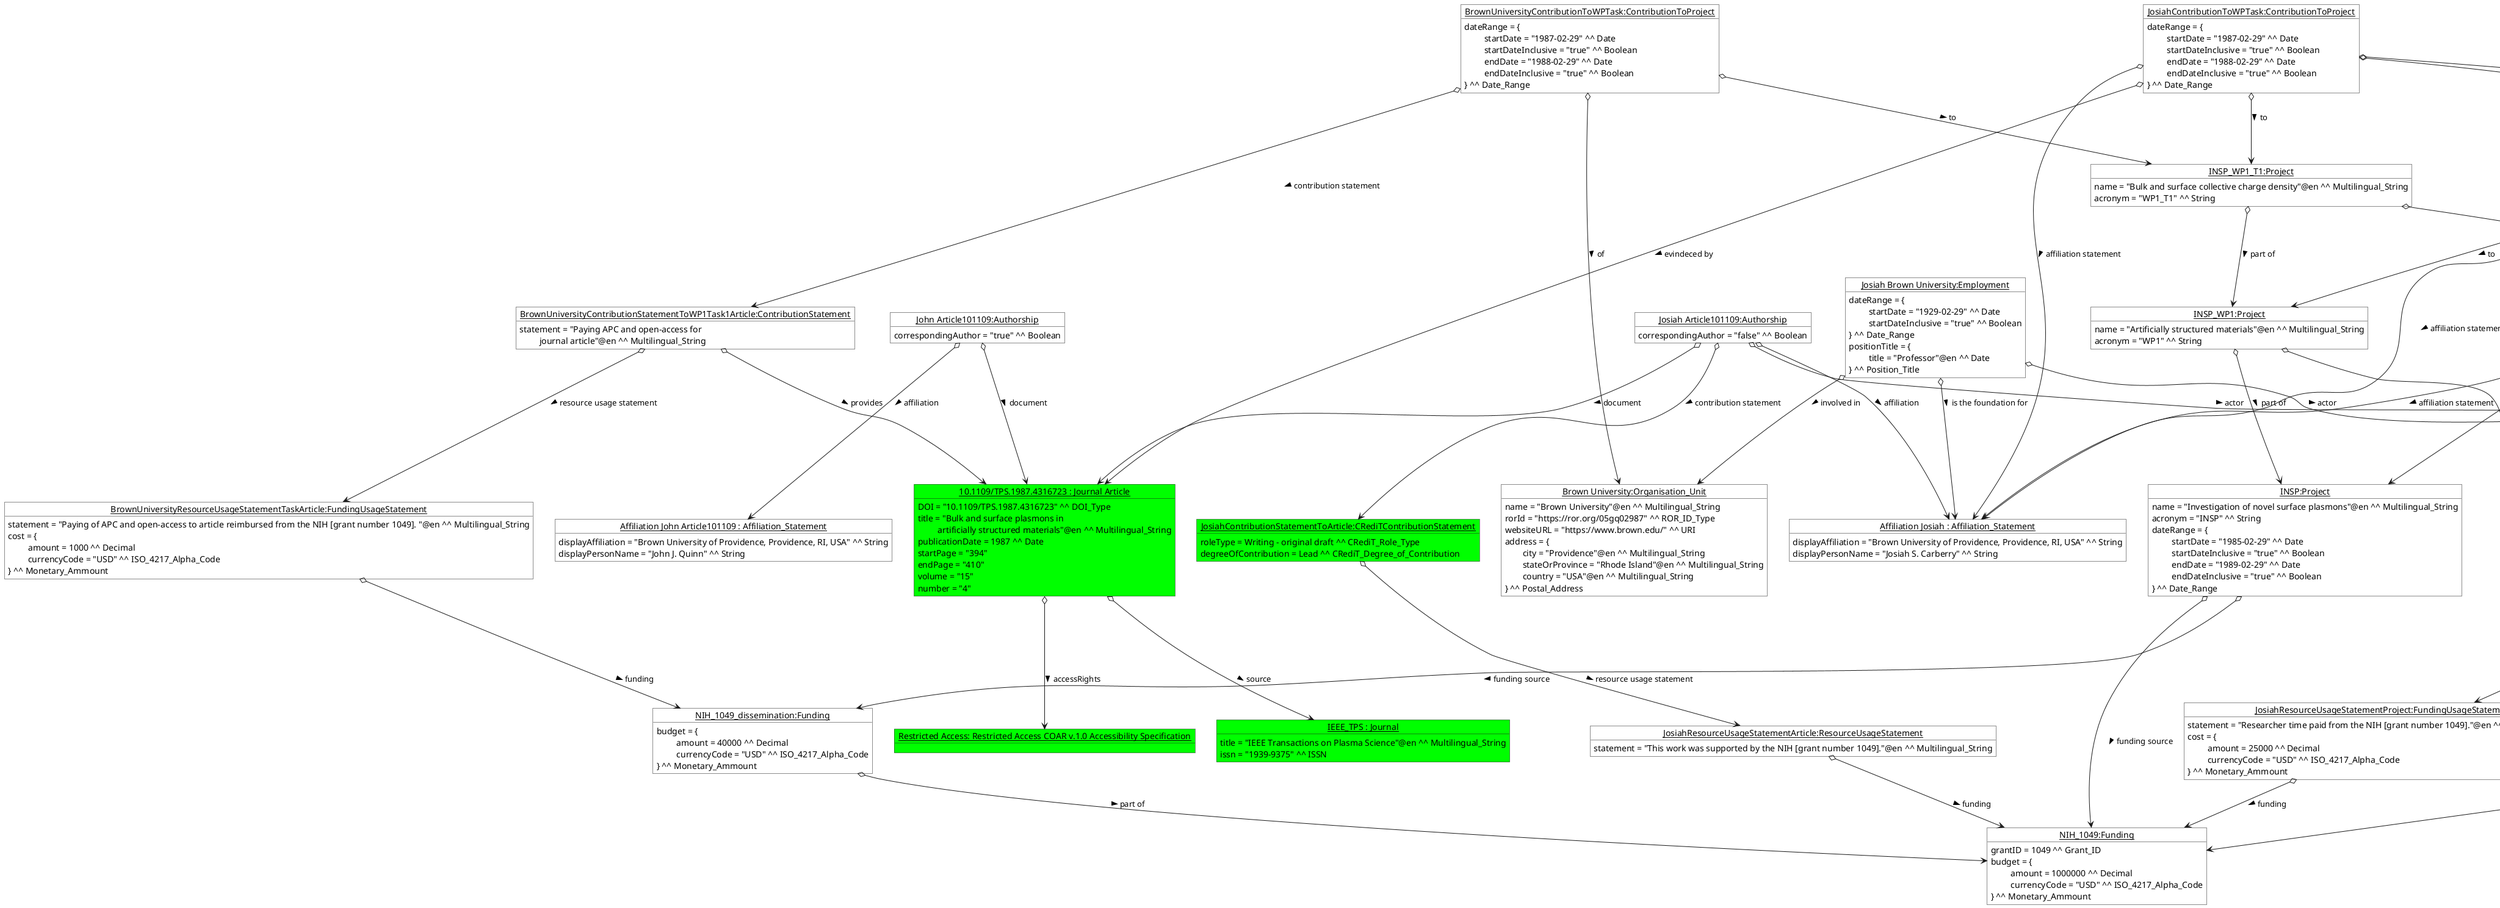 @startuml


    !startsub persons

        object "<u>Josiah:Person</u>" as Josiah #ffffff {
               personName = {
               \t firstNames = "Josiah"@en ^^ Multilingual_String
               \t familyNames = "Carberry"@en ^^ Multilingual_String
               } ^^ PersonName
               description = "Josiah Stinkney Carberry is a fictional professor,
               \t created as a joke in 1929. He is said to still teach at Brown University,
               \t and to be known for his work in "psychoceramics", the supposed study of
               \t "cracked pots". See his Wikipedia entry for more details."@en ^^ Multilingual_String
               keywords = ["psychoceramics"@en "ionian philology"@en] List<Multilingual_String>
               orcid_id = "https://orcid.org/0000-0002-1825-0097" ^^ ORCID_iD
               scopus_author_id = "7007156898" ^^ SCOPUS_Author_ID
               websiteURL = "http://library.brown.edu/about/hay/carberry.php"
               otherIDs = [
               \t\t\t {
               \t\t\t\t label = "Wikipedia Entry"@en ^^ Multilingual_String
               \t\t\t\t value = "http://en.wikipedia.org/wiki/Josiah_Carberry" ^^ String
               \t\t\t}
               \t\t] ^^ List<ID>
        }

    !endsub

    !startsub expertise

        object "<u>Experimenting in Chemistry:ExpertiseAndSkills</u>" as ExperimentingInChemistry #ffffff {
            description = "Expertise which enables conducting an experiment
            \t and reseach in the field of chemistry"@en ^^ Multilingual_String
        }

        object "<u>Experimenting in Chemistry Possession:ExpertiseAndSkillsPossession</u>" as ExperimentingInChemistryPossession #ffffff {

        }

        ExperimentingInChemistryPossession o--> Josiah : owner >

        ExperimentingInChemistryPossession o--> ExperimentingInChemistry : skill or expertise >

    !endsub

    !startsub institutions

        object "<u>Brown University:Organisation_Unit</u>" as BrownUniversity #ffffff {
                name = "Brown University"@en ^^ Multilingual_String
                rorId = "https://ror.org/05gq02987" ^^ ROR_ID_Type
                websiteURL = "https://www.brown.edu/" ^^ URI
                address = {
                \tcity = "Providence"@en ^^ Multilingual_String
                \tstateOrProvince = "Rhode Island"@en ^^ Multilingual_String
                \tcountry = "USA"@en ^^ Multilingual_String
                } ^^ Postal_Address
        }

    !endsub

    !startsub employments

        object "<u>Josiah Brown University:Employment</u>" as JosiahBrownUniversity #ffffff {
                dateRange = {
                \t startDate = "1929-02-29" ^^ Date
                \t startDateInclusive = "true" ^^ Boolean
                } ^^ Date_Range
                positionTitle = {
                \t title = "Professor"@en ^^ Date
                } ^^ Position_Title
        }

        JosiahBrownUniversity o--> Josiah : actor >

        JosiahBrownUniversity o--> BrownUniversity : involved in >

    !endsub

    !startsub articles

        object "<u>Restricted Access: Restricted Access COAR v.1.0 Accessibility Specification</u>" as RestrictedAccess #00ff00

        object "<u>IEEE_TPS : Journal</u>" as IEEE_TPS #00ff00 {
            title = "IEEE Transactions on Plasma Science"@en ^^ Multilingual_String
            issn = "1939-9375" ^^ ISSN
        }

        object "<u>10.1109/TPS.1987.4316723 : Journal Article</u>" as Article101109 #00ff00 {
                DOI = "10.1109/TPS.1987.4316723" ^^ DOI_Type
                title = "Bulk and surface plasmons in
                \t artificially structured materials"@en ^^ Multilingual_String
                publicationDate = 1987 ^^ Date
                startPage = "394"
                endPage = "410"
                volume = "15"
                number = "4"
        }

        Article101109 o--> IEEE_TPS : source >

        Article101109 o--> RestrictedAccess : accessRights >

    !endsub

    !startsub authorships

         object "<u>Josiah Article101109:Authorship</u>" as JosiahArticle101109 #ffffff {
                 correspondingAuthor = "false" ^^ Boolean
         }

         object "<u>Affiliation Josiah : Affiliation_Statement</u>" as AffiliationJosiah #ffffff {
                 displayAffiliation = "Brown University of Providence, Providence, RI, USA" ^^ String
                 displayPersonName = "Josiah S. Carberry" ^^ String
         }

         JosiahArticle101109 o--> AffiliationJosiah : affiliation >

         JosiahBrownUniversity o--> AffiliationJosiah : is the foundation for >

         JosiahArticle101109 o--> Josiah : actor >

         JosiahArticle101109 o--> Article101109 : document >

         object "<u>John Article101109:Authorship</u>" as JohnArticle101109 #ffffff {
                  correspondingAuthor = "true" ^^ Boolean
         }

         object "<u>Affiliation John Article101109 : Affiliation_Statement</u>" as AffiliationJohnArticle101109 #ffffff {
                  displayAffiliation = "Brown University of Providence, Providence, RI, USA" ^^ String
                  displayPersonName = "John J. Quinn" ^^ String
         }

         JohnArticle101109 o--> AffiliationJohnArticle101109 : affiliation >

         JohnArticle101109 o--> Article101109 : document >


    !endsub

    !startsub project

        object "<u>INSP:Project</u>" as INSP #ffffff {
                 name = "Investigation of novel surface plasmons"@en ^^ Multilingual_String
                 acronym = "INSP" ^^ String
                 dateRange = {
                  \t startDate = "1985-02-29" ^^ Date
                  \t startDateInclusive = "true" ^^ Boolean
                  \t endDate = "1989-02-29" ^^ Date
                  \t endDateInclusive = "true" ^^ Boolean
                  } ^^ Date_Range
        }

        object "<u>INSP_WP1:Project</u>" as INSP_WP1 #ffffff {
                 name = "Artificially structured materials"@en ^^ Multilingual_String
                 acronym = "WP1" ^^ String
        }

        object "<u>INSP_WP1_T1:Project</u>" as INSP_WP1_T1 #ffffff {
                 name = "Bulk and surface collective charge density"@en ^^ Multilingual_String
                 acronym = "WP1_T1" ^^ String
        }

        INSP_WP1_T1 o--> INSP_WP1 : part of >

        INSP_WP1 o--> INSP : part of >

        object "<u>NIH_1049:Funding</u>" as NIH_1049 #ffffff {
                 grantID = 1049 ^^ Grant_ID
                 budget = {
                 \t amount = 1000000 ^^ Decimal
                 \t currencyCode = "USD" ^^ ISO_4217_Alpha_Code
                 } ^^ Monetary_Ammount
        }

        INSP o--> NIH_1049 : funding source >

        object "<u>NIH_1049_WP1:Funding</u>" as NIH_1049_WP1 #ffffff {
                 budget = {
                 \t amount = 200000 ^^ Decimal
                 \t currencyCode = "USD" ^^ ISO_4217_Alpha_Code
                 } ^^ Monetary_Ammount
        }

        INSP_WP1 o--> NIH_1049_WP1 : funding source >

        object "<u>NIH_1049_WP1_Task1:Funding</u>" as NIH_1049_WP1_Task1 #ffffff {
                 budget = {
                 \t amount = 50000 ^^ Decimal
                 \t currencyCode = "USD" ^^ ISO_4217_Alpha_Code
                 } ^^ Monetary_Ammount
        }

        INSP_WP1_T1 o--> NIH_1049_WP1_Task1 : funding source >

        NIH_1049_WP1_Task1 o--> NIH_1049_WP1 : part of >

        NIH_1049_WP1 o--> NIH_1049 : part of >

        object "<u>NIH_1049_dissemination:Funding</u>" as NIH_1049_dissemination #ffffff {
                 budget = {
                 \t amount = 40000 ^^ Decimal
                 \t currencyCode = "USD" ^^ ISO_4217_Alpha_Code
                 } ^^ Monetary_Ammount
        }

        INSP o--> NIH_1049_dissemination : funding source >

        NIH_1049_dissemination o--> NIH_1049 : part of >

    !endsub

    !startsub contributionStatementToArticle

        object "<u>JosiahContributionStatementToArticle:CRediTContributionStatement</u>" as JosiahContributionStatementToArticle #00ff00 {
                 roleType = Writing - original draft ^^ CRediT_Role_Type
                 degreeOfContribution = Lead ^^ CRediT_Degree_of_Contribution
        }

        object "<u>JosiahResourceUsageStatementArticle:ResourceUsageStatement</u>" as JosiahResourceUsageStatementArticle #ffffff {
                 statement = "This work was supported by the NIH [grant number 1049]."@en ^^ Multilingual_String
        }

        JosiahContributionStatementToArticle o--> JosiahResourceUsageStatementArticle : resource usage statement >

        JosiahResourceUsageStatementArticle o--> NIH_1049 : funding >

        JosiahArticle101109 o--> JosiahContributionStatementToArticle : contribution statement >

    !endsub

    !startsub contributionToProject

        object "<u>JosiahContributionToProject:ContributionToProject</u>" as JosiahContributionToProject #ffffff {
                 dateRange = {
                   \t startDate = "1985-02-29" ^^ Date
                   \t startDateInclusive = "true" ^^ Boolean
                   \t endDate = "1989-02-29" ^^ Date
                   \t endDateInclusive = "true" ^^ Boolean
                 } ^^ Date_Range
        }

        JosiahContributionToProject o--> AffiliationJosiah : affiliation statement >

        JosiahContributionToProject o--> Josiah : of >

        JosiahContributionToProject o--> INSP : to >

        object "<u>JosiahContributionToWP:ContributionToProject</u>" as JosiahContributionToWP #ffffff {
                 dateRange = {
                   \t startDate = "1986-02-29" ^^ Date
                   \t startDateInclusive = "true" ^^ Boolean
                   \t endDate = "1988-02-29" ^^ Date
                   \t endDateInclusive = "true" ^^ Boolean
                 } ^^ Date_Range
        }

        JosiahContributionToWP o--> AffiliationJosiah : affiliation statement >

        JosiahContributionToWP o--> Josiah : of >

        JosiahContributionToWP o--> INSP_WP1 : to >

        object "<u>JosiahContributionToWPTask:ContributionToProject</u>" as JosiahContributionToWPTask #ffffff {
                 dateRange = {
                   \t startDate = "1987-02-29" ^^ Date
                   \t startDateInclusive = "true" ^^ Boolean
                   \t endDate = "1988-02-29" ^^ Date
                   \t endDateInclusive = "true" ^^ Boolean
                 } ^^ Date_Range
        }

        JosiahContributionToWPTask o--> AffiliationJosiah : affiliation statement >

        JosiahContributionToWPTask o--> Josiah : of >

        JosiahContributionToWPTask o--> INSP_WP1_T1 : to >

        JosiahContributionToWPTask o--> Article101109 : evindeced by >

        object "<u>BrownUniversityContributionToWPTask:ContributionToProject</u>" as BrownUniversityContributionToWPTask #ffffff {
                 dateRange = {
                   \t startDate = "1987-02-29" ^^ Date
                   \t startDateInclusive = "true" ^^ Boolean
                   \t endDate = "1988-02-29" ^^ Date
                   \t endDateInclusive = "true" ^^ Boolean
                 } ^^ Date_Range
        }

        BrownUniversityContributionToWPTask o--> BrownUniversity : of >

        BrownUniversityContributionToWPTask o--> INSP_WP1_T1 : to >


    !endsub

    !startsub contributionStatementToProject

        object "<u>JosiahContributionStatementToProject:ContributionStatement</u>" as JosiahContributionStatementToProject #ffffff {
                 statement = "Participate in the project as a researcher"@en ^^ Multilingual_String
        }

        object "<u>JosiahContributionStatementToWP1:ContributionStatement</u>" as JosiahContributionStatementToWP1 #ffffff {
                 statement = "Lead the WP1"@en ^^ Multilingual_String
        }

        object "<u>JosiahContributionStatementToWP1Task1:TimeContributionStatement</u>" as JosiahContributionStatementToWP1Task1 #ffffff {
                 statement = "Participate in the Task 1 of the WP1 by providing his
                 \t expertise"@en ^^ Multilingual_String
                 time = "65 hours" ^^ Time_Ammount
        }

        object "<u>BrownUniversityContributionStatementToWP1Task1Article:ContributionStatement</u>" as BrownUniversityContributionStatementToWP1Task1Article #ffffff {
                 statement = "Paying APC and open-access for
                 \t journal article"@en ^^ Multilingual_String
        }

        object "<u>JosiahResourceUsageStatementProject:FundingUsageStatement</u>" as JosiahResourceUsageStatementProject #ffffff {
                 statement = "Researcher time paid from the NIH [grant number 1049]."@en ^^ Multilingual_String
                 cost = {
                 \t amount = 25000 ^^ Decimal
                 \t currencyCode = "USD" ^^ ISO_4217_Alpha_Code
                 } ^^ Monetary_Ammount
        }

        JosiahContributionStatementToProject o--> JosiahResourceUsageStatementProject : resource usage statement >

        JosiahResourceUsageStatementProject o--> NIH_1049 : funding >

        object "<u>JosiahResourceUsageStatementWP:ResourceUsageStatement</u>" as JosiahResourceUsageStatementWP #ffffff {
                 statement = "Researcher time paid from the NIH [grant number 1049]. Total salary used for researcher for this WP is 15,000 USD."@en ^^ Multilingual_String
        }

        JosiahContributionStatementToWP1 o--> JosiahResourceUsageStatementWP : resource usage statement >

        JosiahResourceUsageStatementWP o--> NIH_1049_WP1 : funding >

        object "<u>JosiahResourceUsageStatementTask:FundingUsageStatement</u>" as JosiahResourceUsageStatementTask #ffffff {
                 statement = "Researcher time paid from the NIH [grant number 1049]. "@en ^^ Multilingual_String
                 cost = {
                 \t amount = 5000 ^^ Decimal
                 \t currencyCode = "USD" ^^ ISO_4217_Alpha_Code
                 } ^^ Monetary_Ammount
        }

        JosiahContributionStatementToWP1Task1 o--> JosiahResourceUsageStatementTask : resource usage statement >

        JosiahResourceUsageStatementTask o--> NIH_1049_WP1_Task1 : funding >

        JosiahContributionStatementToWP1Task1 o--> ExperimentingInChemistryPossession : provides >

        object "<u>BrownUniversityResourceUsageStatementTaskArticle:FundingUsageStatement</u>" as BrownUniversityResourceUsageStatementTaskArticle #ffffff {
                 statement = "Paying of APC and open-access to article reimbursed from the NIH [grant number 1049]. "@en ^^ Multilingual_String
                 cost = {
                 \t amount = 1000 ^^ Decimal
                 \t currencyCode = "USD" ^^ ISO_4217_Alpha_Code
                 } ^^ Monetary_Ammount
        }

        BrownUniversityContributionStatementToWP1Task1Article o--> BrownUniversityResourceUsageStatementTaskArticle : resource usage statement >

        BrownUniversityResourceUsageStatementTaskArticle o--> NIH_1049_dissemination : funding >

        BrownUniversityContributionStatementToWP1Task1Article o--> Article101109 : provides >

        JosiahContributionToProject o--> JosiahContributionStatementToProject : contribution statement >

        JosiahContributionToWP o--> JosiahContributionStatementToWP1 : contribution statement >

        JosiahContributionToWPTask o--> JosiahContributionStatementToWP1Task1 : contribution statement >

        BrownUniversityContributionToWPTask o--> BrownUniversityContributionStatementToWP1Task1Article : contribution statement >

    !endsub

@enduml